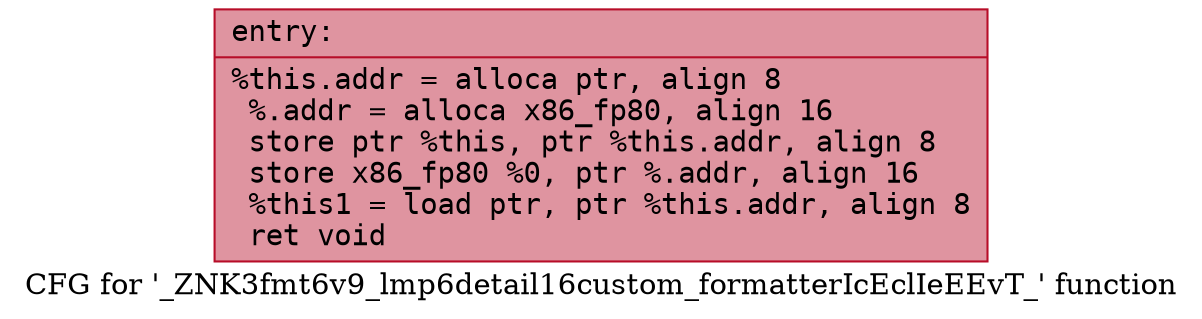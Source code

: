 digraph "CFG for '_ZNK3fmt6v9_lmp6detail16custom_formatterIcEclIeEEvT_' function" {
	label="CFG for '_ZNK3fmt6v9_lmp6detail16custom_formatterIcEclIeEEvT_' function";

	Node0x55fec34c5d80 [shape=record,color="#b70d28ff", style=filled, fillcolor="#b70d2870" fontname="Courier",label="{entry:\l|  %this.addr = alloca ptr, align 8\l  %.addr = alloca x86_fp80, align 16\l  store ptr %this, ptr %this.addr, align 8\l  store x86_fp80 %0, ptr %.addr, align 16\l  %this1 = load ptr, ptr %this.addr, align 8\l  ret void\l}"];
}
